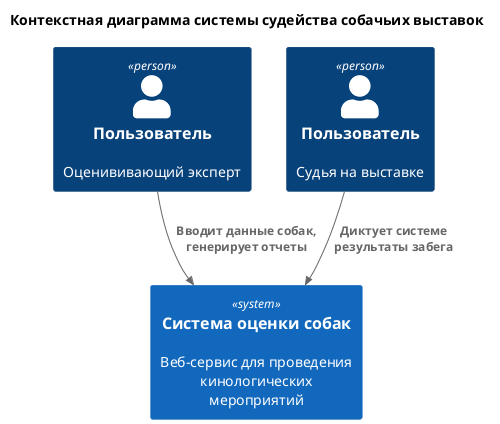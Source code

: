@startuml Контекстная диаграмма C4: системы проведения племенного смотра

!include <C4/C4_Context>
!include <C4/C4_Container>

title Контекстная диаграмма системы судейства собачьих выставок
Person(user, "Пользователь", "Оценививающий эксперт")
Person(judge, "Пользователь","Судья на выставке")

System(system, "Система оценки собак", "Веб-сервис для проведения кинологических мероприятий")

Rel(user, system, "Вводит данные собак, генерирует отчеты")
Rel(judge, system,"Диктует системе результаты забега")
@enduml
